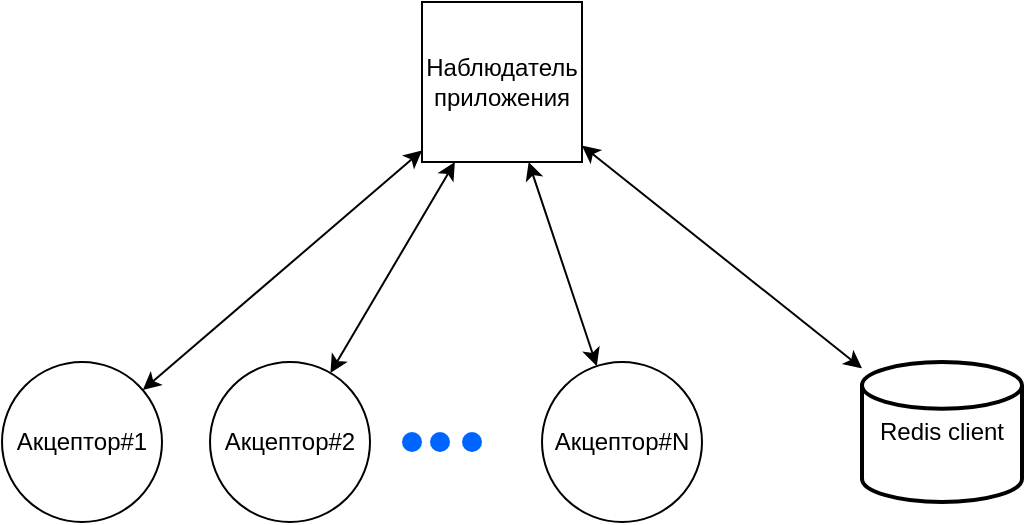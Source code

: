 <mxfile version="20.2.3" type="device"><diagram id="F7q_-tr0EbwC7UFsQENK" name="Дерево процессов Erlang"><mxGraphModel dx="980" dy="596" grid="1" gridSize="10" guides="1" tooltips="1" connect="1" arrows="1" fold="1" page="1" pageScale="1" pageWidth="827" pageHeight="1169" math="0" shadow="0"><root><mxCell id="0"/><mxCell id="1" parent="0"/><mxCell id="miXKqMTSx8Q6EDOsfh4p-1" value="Наблюдатель приложения" style="whiteSpace=wrap;html=1;aspect=fixed;" vertex="1" parent="1"><mxGeometry x="440" y="180" width="80" height="80" as="geometry"/></mxCell><mxCell id="miXKqMTSx8Q6EDOsfh4p-2" value="Акцептор#1" style="ellipse;whiteSpace=wrap;html=1;aspect=fixed;" vertex="1" parent="1"><mxGeometry x="230" y="360" width="80" height="80" as="geometry"/></mxCell><mxCell id="miXKqMTSx8Q6EDOsfh4p-6" value="Акцептор#2" style="ellipse;whiteSpace=wrap;html=1;aspect=fixed;" vertex="1" parent="1"><mxGeometry x="334" y="360" width="80" height="80" as="geometry"/></mxCell><mxCell id="miXKqMTSx8Q6EDOsfh4p-7" value="Акцептор#N" style="ellipse;whiteSpace=wrap;html=1;aspect=fixed;" vertex="1" parent="1"><mxGeometry x="500" y="360" width="80" height="80" as="geometry"/></mxCell><mxCell id="miXKqMTSx8Q6EDOsfh4p-11" value="" style="group" vertex="1" connectable="0" parent="1"><mxGeometry x="430" y="395" width="40" height="10" as="geometry"/></mxCell><mxCell id="miXKqMTSx8Q6EDOsfh4p-8" value="" style="shape=ellipse;fillColor=#0065FF;strokeColor=none;html=1;sketch=0;" vertex="1" parent="miXKqMTSx8Q6EDOsfh4p-11"><mxGeometry width="10" height="10" as="geometry"/></mxCell><mxCell id="miXKqMTSx8Q6EDOsfh4p-9" value="" style="shape=ellipse;fillColor=#0065FF;strokeColor=none;html=1;sketch=0;" vertex="1" parent="miXKqMTSx8Q6EDOsfh4p-11"><mxGeometry x="14" width="10" height="10" as="geometry"/></mxCell><mxCell id="miXKqMTSx8Q6EDOsfh4p-10" value="" style="shape=ellipse;fillColor=#0065FF;strokeColor=none;html=1;sketch=0;" vertex="1" parent="miXKqMTSx8Q6EDOsfh4p-11"><mxGeometry x="30" width="10" height="10" as="geometry"/></mxCell><mxCell id="miXKqMTSx8Q6EDOsfh4p-12" value="Redis client" style="strokeWidth=2;html=1;shape=mxgraph.flowchart.database;whiteSpace=wrap;" vertex="1" parent="1"><mxGeometry x="660" y="360" width="80" height="70" as="geometry"/></mxCell><mxCell id="miXKqMTSx8Q6EDOsfh4p-14" value="" style="endArrow=classic;startArrow=classic;html=1;rounded=0;" edge="1" parent="1" source="miXKqMTSx8Q6EDOsfh4p-2" target="miXKqMTSx8Q6EDOsfh4p-1"><mxGeometry width="50" height="50" relative="1" as="geometry"><mxPoint x="430" y="330" as="sourcePoint"/><mxPoint x="480" y="280" as="targetPoint"/></mxGeometry></mxCell><mxCell id="miXKqMTSx8Q6EDOsfh4p-15" value="" style="endArrow=classic;startArrow=classic;html=1;rounded=0;" edge="1" parent="1" source="miXKqMTSx8Q6EDOsfh4p-6" target="miXKqMTSx8Q6EDOsfh4p-1"><mxGeometry width="50" height="50" relative="1" as="geometry"><mxPoint x="312.022" y="386.029" as="sourcePoint"/><mxPoint x="480" y="260" as="targetPoint"/></mxGeometry></mxCell><mxCell id="miXKqMTSx8Q6EDOsfh4p-16" value="" style="endArrow=classic;startArrow=classic;html=1;rounded=0;" edge="1" parent="1" source="miXKqMTSx8Q6EDOsfh4p-7" target="miXKqMTSx8Q6EDOsfh4p-1"><mxGeometry width="50" height="50" relative="1" as="geometry"><mxPoint x="408.104" y="378.078" as="sourcePoint"/><mxPoint x="489.778" y="270" as="targetPoint"/></mxGeometry></mxCell><mxCell id="miXKqMTSx8Q6EDOsfh4p-17" value="" style="endArrow=classic;startArrow=classic;html=1;rounded=0;" edge="1" parent="1" source="miXKqMTSx8Q6EDOsfh4p-12" target="miXKqMTSx8Q6EDOsfh4p-1"><mxGeometry width="50" height="50" relative="1" as="geometry"><mxPoint x="418.104" y="388.078" as="sourcePoint"/><mxPoint x="499.778" y="280" as="targetPoint"/></mxGeometry></mxCell></root></mxGraphModel></diagram></mxfile>
